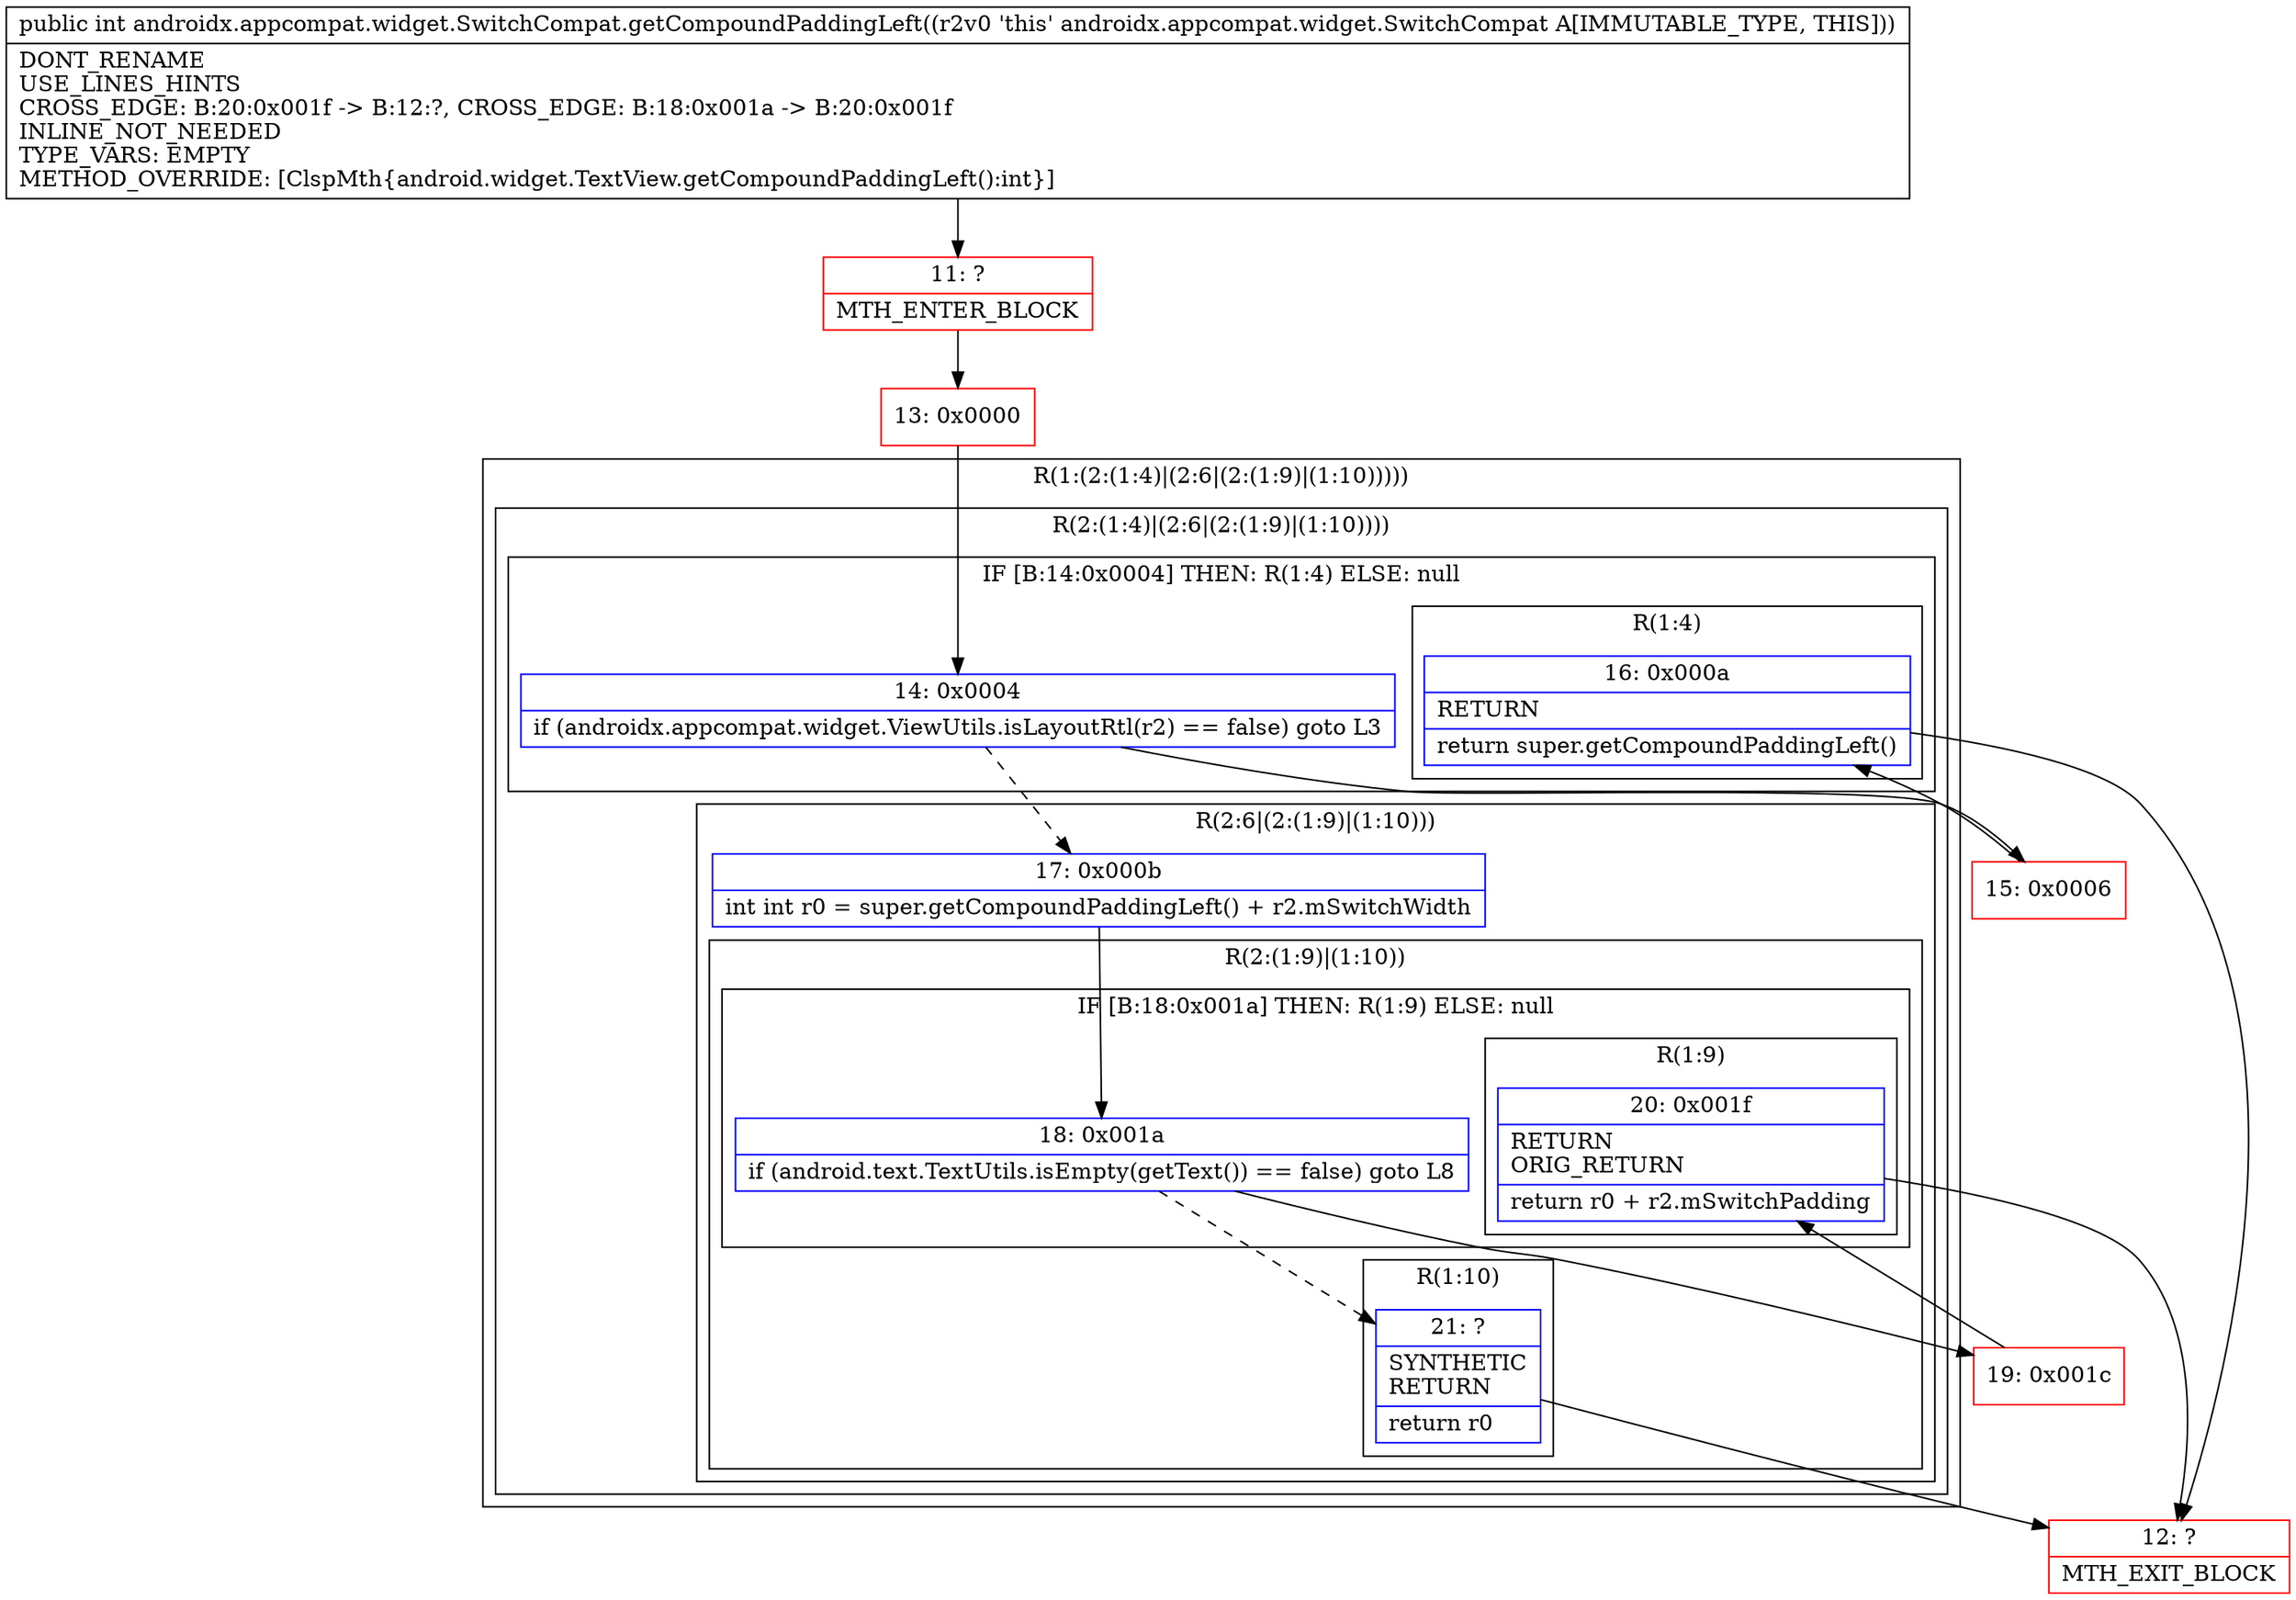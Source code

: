 digraph "CFG forandroidx.appcompat.widget.SwitchCompat.getCompoundPaddingLeft()I" {
subgraph cluster_Region_275694595 {
label = "R(1:(2:(1:4)|(2:6|(2:(1:9)|(1:10)))))";
node [shape=record,color=blue];
subgraph cluster_Region_175551136 {
label = "R(2:(1:4)|(2:6|(2:(1:9)|(1:10))))";
node [shape=record,color=blue];
subgraph cluster_IfRegion_312331091 {
label = "IF [B:14:0x0004] THEN: R(1:4) ELSE: null";
node [shape=record,color=blue];
Node_14 [shape=record,label="{14\:\ 0x0004|if (androidx.appcompat.widget.ViewUtils.isLayoutRtl(r2) == false) goto L3\l}"];
subgraph cluster_Region_1982956691 {
label = "R(1:4)";
node [shape=record,color=blue];
Node_16 [shape=record,label="{16\:\ 0x000a|RETURN\l|return super.getCompoundPaddingLeft()\l}"];
}
}
subgraph cluster_Region_1604576438 {
label = "R(2:6|(2:(1:9)|(1:10)))";
node [shape=record,color=blue];
Node_17 [shape=record,label="{17\:\ 0x000b|int int r0 = super.getCompoundPaddingLeft() + r2.mSwitchWidth\l}"];
subgraph cluster_Region_270076042 {
label = "R(2:(1:9)|(1:10))";
node [shape=record,color=blue];
subgraph cluster_IfRegion_801459099 {
label = "IF [B:18:0x001a] THEN: R(1:9) ELSE: null";
node [shape=record,color=blue];
Node_18 [shape=record,label="{18\:\ 0x001a|if (android.text.TextUtils.isEmpty(getText()) == false) goto L8\l}"];
subgraph cluster_Region_1115146559 {
label = "R(1:9)";
node [shape=record,color=blue];
Node_20 [shape=record,label="{20\:\ 0x001f|RETURN\lORIG_RETURN\l|return r0 + r2.mSwitchPadding\l}"];
}
}
subgraph cluster_Region_980797814 {
label = "R(1:10)";
node [shape=record,color=blue];
Node_21 [shape=record,label="{21\:\ ?|SYNTHETIC\lRETURN\l|return r0\l}"];
}
}
}
}
}
Node_11 [shape=record,color=red,label="{11\:\ ?|MTH_ENTER_BLOCK\l}"];
Node_13 [shape=record,color=red,label="{13\:\ 0x0000}"];
Node_15 [shape=record,color=red,label="{15\:\ 0x0006}"];
Node_12 [shape=record,color=red,label="{12\:\ ?|MTH_EXIT_BLOCK\l}"];
Node_19 [shape=record,color=red,label="{19\:\ 0x001c}"];
MethodNode[shape=record,label="{public int androidx.appcompat.widget.SwitchCompat.getCompoundPaddingLeft((r2v0 'this' androidx.appcompat.widget.SwitchCompat A[IMMUTABLE_TYPE, THIS]))  | DONT_RENAME\lUSE_LINES_HINTS\lCROSS_EDGE: B:20:0x001f \-\> B:12:?, CROSS_EDGE: B:18:0x001a \-\> B:20:0x001f\lINLINE_NOT_NEEDED\lTYPE_VARS: EMPTY\lMETHOD_OVERRIDE: [ClspMth\{android.widget.TextView.getCompoundPaddingLeft():int\}]\l}"];
MethodNode -> Node_11;Node_14 -> Node_15;
Node_14 -> Node_17[style=dashed];
Node_16 -> Node_12;
Node_17 -> Node_18;
Node_18 -> Node_19;
Node_18 -> Node_21[style=dashed];
Node_20 -> Node_12;
Node_21 -> Node_12;
Node_11 -> Node_13;
Node_13 -> Node_14;
Node_15 -> Node_16;
Node_19 -> Node_20;
}

